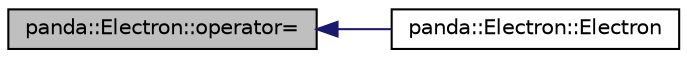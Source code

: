 digraph G
{
  edge [fontname="Helvetica",fontsize="10",labelfontname="Helvetica",labelfontsize="10"];
  node [fontname="Helvetica",fontsize="10",shape=record];
  rankdir=LR;
  Node1 [label="panda::Electron::operator=",height=0.2,width=0.4,color="black", fillcolor="grey75", style="filled" fontcolor="black"];
  Node1 -> Node2 [dir=back,color="midnightblue",fontsize="10",style="solid"];
  Node2 [label="panda::Electron::Electron",height=0.2,width=0.4,color="black", fillcolor="white", style="filled",URL="$classpanda_1_1Electron.html#af840b7a8130fbf43c745ebfc6f823d01"];
}
